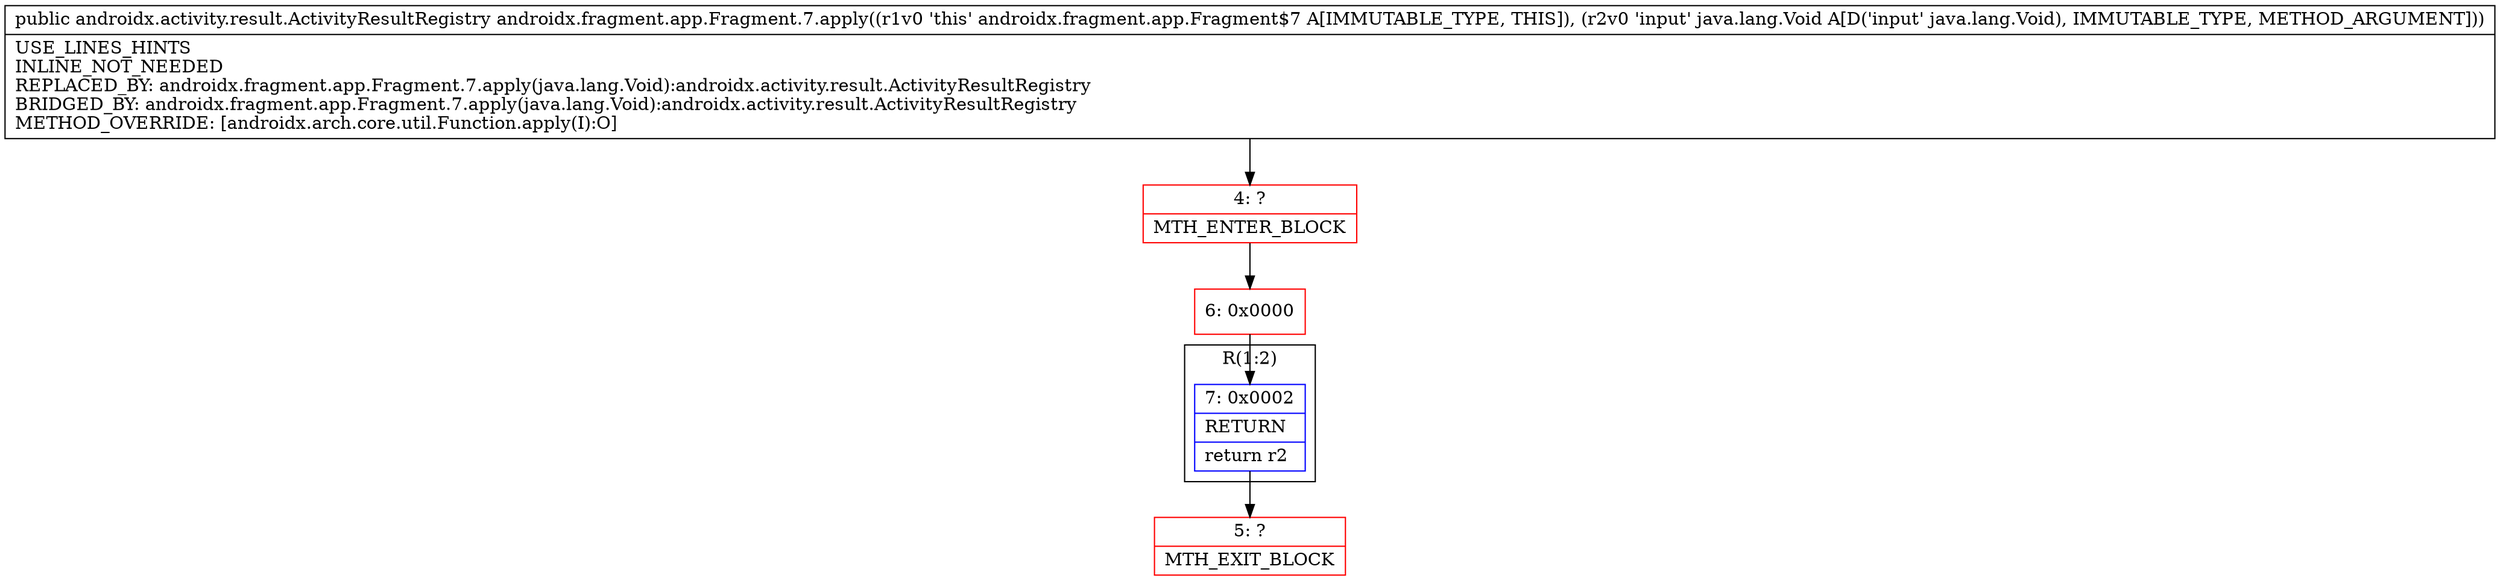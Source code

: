 digraph "CFG forandroidx.fragment.app.Fragment.7.apply(Ljava\/lang\/Void;)Landroidx\/activity\/result\/ActivityResultRegistry;" {
subgraph cluster_Region_1759022014 {
label = "R(1:2)";
node [shape=record,color=blue];
Node_7 [shape=record,label="{7\:\ 0x0002|RETURN\l|return r2\l}"];
}
Node_4 [shape=record,color=red,label="{4\:\ ?|MTH_ENTER_BLOCK\l}"];
Node_6 [shape=record,color=red,label="{6\:\ 0x0000}"];
Node_5 [shape=record,color=red,label="{5\:\ ?|MTH_EXIT_BLOCK\l}"];
MethodNode[shape=record,label="{public androidx.activity.result.ActivityResultRegistry androidx.fragment.app.Fragment.7.apply((r1v0 'this' androidx.fragment.app.Fragment$7 A[IMMUTABLE_TYPE, THIS]), (r2v0 'input' java.lang.Void A[D('input' java.lang.Void), IMMUTABLE_TYPE, METHOD_ARGUMENT]))  | USE_LINES_HINTS\lINLINE_NOT_NEEDED\lREPLACED_BY: androidx.fragment.app.Fragment.7.apply(java.lang.Void):androidx.activity.result.ActivityResultRegistry\lBRIDGED_BY: androidx.fragment.app.Fragment.7.apply(java.lang.Void):androidx.activity.result.ActivityResultRegistry\lMETHOD_OVERRIDE: [androidx.arch.core.util.Function.apply(I):O]\l}"];
MethodNode -> Node_4;Node_7 -> Node_5;
Node_4 -> Node_6;
Node_6 -> Node_7;
}

